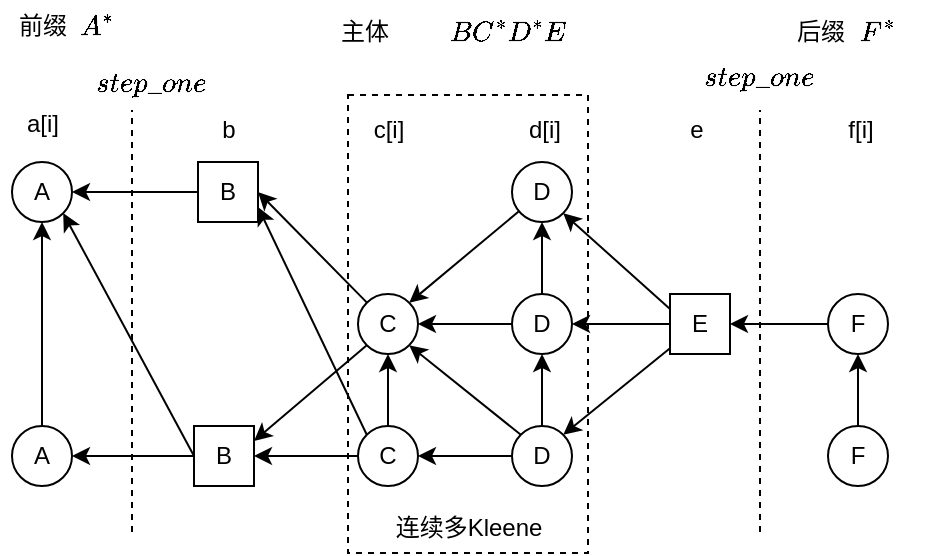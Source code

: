 <mxfile version="24.7.17">
  <diagram name="第 1 页" id="oGx5aqVjhwPbbsenspfN">
    <mxGraphModel dx="354" dy="429" grid="0" gridSize="10" guides="1" tooltips="1" connect="1" arrows="1" fold="1" page="0" pageScale="1" pageWidth="1200" pageHeight="1920" math="1" shadow="0">
      <root>
        <mxCell id="0" />
        <mxCell id="1" parent="0" />
        <mxCell id="AZcYiFU8isNGm3yY8wKM-80" value="" style="rounded=0;whiteSpace=wrap;html=1;fillColor=none;strokeColor=default;dashed=1;" vertex="1" parent="1">
          <mxGeometry x="702" y="426.5" width="120" height="229" as="geometry" />
        </mxCell>
        <mxCell id="AZcYiFU8isNGm3yY8wKM-1" value="A" style="ellipse;whiteSpace=wrap;html=1;aspect=fixed;" vertex="1" parent="1">
          <mxGeometry x="534" y="460" width="30" height="30" as="geometry" />
        </mxCell>
        <mxCell id="AZcYiFU8isNGm3yY8wKM-2" value="a[i]" style="text;html=1;align=center;verticalAlign=middle;resizable=0;points=[];autosize=1;strokeColor=none;fillColor=none;" vertex="1" parent="1">
          <mxGeometry x="532" y="428" width="34" height="26" as="geometry" />
        </mxCell>
        <mxCell id="AZcYiFU8isNGm3yY8wKM-37" style="edgeStyle=orthogonalEdgeStyle;rounded=0;orthogonalLoop=1;jettySize=auto;html=1;exitX=0.5;exitY=0;exitDx=0;exitDy=0;" edge="1" parent="1" source="AZcYiFU8isNGm3yY8wKM-4" target="AZcYiFU8isNGm3yY8wKM-1">
          <mxGeometry relative="1" as="geometry">
            <mxPoint x="549" y="556" as="targetPoint" />
          </mxGeometry>
        </mxCell>
        <mxCell id="AZcYiFU8isNGm3yY8wKM-4" value="A" style="ellipse;whiteSpace=wrap;html=1;aspect=fixed;" vertex="1" parent="1">
          <mxGeometry x="534" y="592" width="30" height="30" as="geometry" />
        </mxCell>
        <mxCell id="AZcYiFU8isNGm3yY8wKM-38" style="edgeStyle=orthogonalEdgeStyle;rounded=0;orthogonalLoop=1;jettySize=auto;html=1;" edge="1" parent="1" source="AZcYiFU8isNGm3yY8wKM-7" target="AZcYiFU8isNGm3yY8wKM-1">
          <mxGeometry relative="1" as="geometry" />
        </mxCell>
        <mxCell id="AZcYiFU8isNGm3yY8wKM-7" value="B" style="rounded=0;whiteSpace=wrap;html=1;" vertex="1" parent="1">
          <mxGeometry x="627" y="460" width="30" height="30" as="geometry" />
        </mxCell>
        <mxCell id="AZcYiFU8isNGm3yY8wKM-39" style="edgeStyle=orthogonalEdgeStyle;rounded=0;orthogonalLoop=1;jettySize=auto;html=1;" edge="1" parent="1" source="AZcYiFU8isNGm3yY8wKM-8" target="AZcYiFU8isNGm3yY8wKM-4">
          <mxGeometry relative="1" as="geometry" />
        </mxCell>
        <mxCell id="AZcYiFU8isNGm3yY8wKM-48" style="rounded=0;orthogonalLoop=1;jettySize=auto;html=1;exitX=0;exitY=0.5;exitDx=0;exitDy=0;entryX=1;entryY=1;entryDx=0;entryDy=0;" edge="1" parent="1" source="AZcYiFU8isNGm3yY8wKM-8" target="AZcYiFU8isNGm3yY8wKM-1">
          <mxGeometry relative="1" as="geometry">
            <mxPoint x="564" y="541" as="targetPoint" />
          </mxGeometry>
        </mxCell>
        <mxCell id="AZcYiFU8isNGm3yY8wKM-8" value="B" style="rounded=0;whiteSpace=wrap;html=1;" vertex="1" parent="1">
          <mxGeometry x="625" y="592" width="30" height="30" as="geometry" />
        </mxCell>
        <mxCell id="AZcYiFU8isNGm3yY8wKM-41" style="rounded=0;orthogonalLoop=1;jettySize=auto;html=1;entryX=1;entryY=0.5;entryDx=0;entryDy=0;" edge="1" parent="1" source="AZcYiFU8isNGm3yY8wKM-14" target="AZcYiFU8isNGm3yY8wKM-7">
          <mxGeometry relative="1" as="geometry">
            <mxPoint x="722" y="490" as="targetPoint" />
          </mxGeometry>
        </mxCell>
        <mxCell id="AZcYiFU8isNGm3yY8wKM-86" style="rounded=0;orthogonalLoop=1;jettySize=auto;html=1;exitX=0;exitY=1;exitDx=0;exitDy=0;entryX=1;entryY=0.25;entryDx=0;entryDy=0;" edge="1" parent="1" source="AZcYiFU8isNGm3yY8wKM-14" target="AZcYiFU8isNGm3yY8wKM-8">
          <mxGeometry relative="1" as="geometry" />
        </mxCell>
        <mxCell id="AZcYiFU8isNGm3yY8wKM-14" value="C" style="ellipse;whiteSpace=wrap;html=1;aspect=fixed;" vertex="1" parent="1">
          <mxGeometry x="707" y="526" width="30" height="30" as="geometry" />
        </mxCell>
        <mxCell id="AZcYiFU8isNGm3yY8wKM-42" style="edgeStyle=orthogonalEdgeStyle;rounded=0;orthogonalLoop=1;jettySize=auto;html=1;exitX=0.5;exitY=0;exitDx=0;exitDy=0;" edge="1" parent="1" source="AZcYiFU8isNGm3yY8wKM-15" target="AZcYiFU8isNGm3yY8wKM-14">
          <mxGeometry relative="1" as="geometry" />
        </mxCell>
        <mxCell id="AZcYiFU8isNGm3yY8wKM-56" style="edgeStyle=orthogonalEdgeStyle;rounded=0;orthogonalLoop=1;jettySize=auto;html=1;" edge="1" parent="1" source="AZcYiFU8isNGm3yY8wKM-15" target="AZcYiFU8isNGm3yY8wKM-8">
          <mxGeometry relative="1" as="geometry" />
        </mxCell>
        <mxCell id="AZcYiFU8isNGm3yY8wKM-87" style="rounded=0;orthogonalLoop=1;jettySize=auto;html=1;exitX=0;exitY=0;exitDx=0;exitDy=0;entryX=1;entryY=0.75;entryDx=0;entryDy=0;" edge="1" parent="1" source="AZcYiFU8isNGm3yY8wKM-15" target="AZcYiFU8isNGm3yY8wKM-7">
          <mxGeometry relative="1" as="geometry" />
        </mxCell>
        <mxCell id="AZcYiFU8isNGm3yY8wKM-15" value="C" style="ellipse;whiteSpace=wrap;html=1;aspect=fixed;" vertex="1" parent="1">
          <mxGeometry x="707" y="592" width="30" height="30" as="geometry" />
        </mxCell>
        <mxCell id="AZcYiFU8isNGm3yY8wKM-84" style="edgeStyle=orthogonalEdgeStyle;rounded=0;orthogonalLoop=1;jettySize=auto;html=1;" edge="1" parent="1" source="AZcYiFU8isNGm3yY8wKM-19" target="AZcYiFU8isNGm3yY8wKM-74">
          <mxGeometry relative="1" as="geometry" />
        </mxCell>
        <mxCell id="AZcYiFU8isNGm3yY8wKM-85" style="rounded=0;orthogonalLoop=1;jettySize=auto;html=1;exitX=0;exitY=0.25;exitDx=0;exitDy=0;entryX=1;entryY=1;entryDx=0;entryDy=0;" edge="1" parent="1" source="AZcYiFU8isNGm3yY8wKM-19" target="AZcYiFU8isNGm3yY8wKM-72">
          <mxGeometry relative="1" as="geometry" />
        </mxCell>
        <mxCell id="AZcYiFU8isNGm3yY8wKM-19" value="E" style="rounded=0;whiteSpace=wrap;html=1;" vertex="1" parent="1">
          <mxGeometry x="863" y="526" width="30" height="30" as="geometry" />
        </mxCell>
        <mxCell id="AZcYiFU8isNGm3yY8wKM-45" style="edgeStyle=orthogonalEdgeStyle;rounded=0;orthogonalLoop=1;jettySize=auto;html=1;exitX=0;exitY=0.5;exitDx=0;exitDy=0;" edge="1" parent="1" source="AZcYiFU8isNGm3yY8wKM-22" target="AZcYiFU8isNGm3yY8wKM-19">
          <mxGeometry relative="1" as="geometry">
            <mxPoint x="876" y="541" as="targetPoint" />
          </mxGeometry>
        </mxCell>
        <mxCell id="AZcYiFU8isNGm3yY8wKM-22" value="F" style="ellipse;whiteSpace=wrap;html=1;aspect=fixed;" vertex="1" parent="1">
          <mxGeometry x="942" y="526" width="30" height="30" as="geometry" />
        </mxCell>
        <mxCell id="AZcYiFU8isNGm3yY8wKM-46" style="edgeStyle=orthogonalEdgeStyle;rounded=0;orthogonalLoop=1;jettySize=auto;html=1;" edge="1" parent="1" source="AZcYiFU8isNGm3yY8wKM-24" target="AZcYiFU8isNGm3yY8wKM-22">
          <mxGeometry relative="1" as="geometry" />
        </mxCell>
        <mxCell id="AZcYiFU8isNGm3yY8wKM-24" value="F" style="ellipse;whiteSpace=wrap;html=1;aspect=fixed;" vertex="1" parent="1">
          <mxGeometry x="942" y="592" width="30" height="30" as="geometry" />
        </mxCell>
        <mxCell id="AZcYiFU8isNGm3yY8wKM-44" style="rounded=0;orthogonalLoop=1;jettySize=auto;html=1;entryX=1;entryY=0;entryDx=0;entryDy=0;" edge="1" parent="1" source="AZcYiFU8isNGm3yY8wKM-19" target="AZcYiFU8isNGm3yY8wKM-76">
          <mxGeometry relative="1" as="geometry" />
        </mxCell>
        <mxCell id="AZcYiFU8isNGm3yY8wKM-58" value="b" style="text;html=1;align=center;verticalAlign=middle;resizable=0;points=[];autosize=1;strokeColor=none;fillColor=none;" vertex="1" parent="1">
          <mxGeometry x="629.5" y="431" width="25" height="26" as="geometry" />
        </mxCell>
        <mxCell id="AZcYiFU8isNGm3yY8wKM-60" value="c[i]" style="text;html=1;align=center;verticalAlign=middle;resizable=0;points=[];autosize=1;strokeColor=none;fillColor=none;" vertex="1" parent="1">
          <mxGeometry x="705.5" y="431" width="33" height="26" as="geometry" />
        </mxCell>
        <mxCell id="AZcYiFU8isNGm3yY8wKM-61" value="d[i]" style="text;html=1;align=center;verticalAlign=middle;resizable=0;points=[];autosize=1;strokeColor=none;fillColor=none;" vertex="1" parent="1">
          <mxGeometry x="782.5" y="431" width="34" height="26" as="geometry" />
        </mxCell>
        <mxCell id="AZcYiFU8isNGm3yY8wKM-62" value="f[i]" style="text;html=1;align=center;verticalAlign=middle;resizable=0;points=[];autosize=1;strokeColor=none;fillColor=none;" vertex="1" parent="1">
          <mxGeometry x="942.5" y="431" width="31" height="26" as="geometry" />
        </mxCell>
        <mxCell id="AZcYiFU8isNGm3yY8wKM-64" value="" style="endArrow=none;dashed=1;html=1;rounded=0;" edge="1" parent="1">
          <mxGeometry width="50" height="50" relative="1" as="geometry">
            <mxPoint x="594" y="645" as="sourcePoint" />
            <mxPoint x="594" y="434" as="targetPoint" />
          </mxGeometry>
        </mxCell>
        <mxCell id="AZcYiFU8isNGm3yY8wKM-65" value="" style="endArrow=none;dashed=1;html=1;rounded=0;" edge="1" parent="1">
          <mxGeometry width="50" height="50" relative="1" as="geometry">
            <mxPoint x="908" y="645" as="sourcePoint" />
            <mxPoint x="908" y="434" as="targetPoint" />
          </mxGeometry>
        </mxCell>
        <mxCell id="AZcYiFU8isNGm3yY8wKM-67" value="$$step\_one$$" style="text;html=1;align=center;verticalAlign=middle;resizable=0;points=[];autosize=1;strokeColor=none;fillColor=none;" vertex="1" parent="1">
          <mxGeometry x="554" y="408" width="97" height="26" as="geometry" />
        </mxCell>
        <mxCell id="AZcYiFU8isNGm3yY8wKM-68" value="$$step\_one$$" style="text;html=1;align=center;verticalAlign=middle;resizable=0;points=[];autosize=1;strokeColor=none;fillColor=none;" vertex="1" parent="1">
          <mxGeometry x="858" y="405" width="97" height="26" as="geometry" />
        </mxCell>
        <mxCell id="AZcYiFU8isNGm3yY8wKM-69" value="前缀" style="text;html=1;align=center;verticalAlign=middle;resizable=0;points=[];autosize=1;strokeColor=none;fillColor=none;" vertex="1" parent="1">
          <mxGeometry x="528" y="379" width="42" height="26" as="geometry" />
        </mxCell>
        <mxCell id="AZcYiFU8isNGm3yY8wKM-70" value="主体" style="text;html=1;align=center;verticalAlign=middle;resizable=0;points=[];autosize=1;strokeColor=none;fillColor=none;" vertex="1" parent="1">
          <mxGeometry x="689" y="382" width="42" height="26" as="geometry" />
        </mxCell>
        <mxCell id="AZcYiFU8isNGm3yY8wKM-71" value="后缀" style="text;html=1;align=center;verticalAlign=middle;resizable=0;points=[];autosize=1;strokeColor=none;fillColor=none;" vertex="1" parent="1">
          <mxGeometry x="917" y="382" width="42" height="26" as="geometry" />
        </mxCell>
        <mxCell id="AZcYiFU8isNGm3yY8wKM-77" style="rounded=0;orthogonalLoop=1;jettySize=auto;html=1;entryX=1;entryY=0;entryDx=0;entryDy=0;" edge="1" parent="1" source="AZcYiFU8isNGm3yY8wKM-72" target="AZcYiFU8isNGm3yY8wKM-14">
          <mxGeometry relative="1" as="geometry" />
        </mxCell>
        <mxCell id="AZcYiFU8isNGm3yY8wKM-72" value="D" style="ellipse;whiteSpace=wrap;html=1;aspect=fixed;" vertex="1" parent="1">
          <mxGeometry x="784" y="460" width="30" height="30" as="geometry" />
        </mxCell>
        <mxCell id="AZcYiFU8isNGm3yY8wKM-73" style="edgeStyle=orthogonalEdgeStyle;rounded=0;orthogonalLoop=1;jettySize=auto;html=1;" edge="1" parent="1" source="AZcYiFU8isNGm3yY8wKM-74" target="AZcYiFU8isNGm3yY8wKM-72">
          <mxGeometry relative="1" as="geometry" />
        </mxCell>
        <mxCell id="AZcYiFU8isNGm3yY8wKM-82" style="edgeStyle=orthogonalEdgeStyle;rounded=0;orthogonalLoop=1;jettySize=auto;html=1;" edge="1" parent="1" source="AZcYiFU8isNGm3yY8wKM-74" target="AZcYiFU8isNGm3yY8wKM-14">
          <mxGeometry relative="1" as="geometry" />
        </mxCell>
        <mxCell id="AZcYiFU8isNGm3yY8wKM-74" value="D" style="ellipse;whiteSpace=wrap;html=1;aspect=fixed;" vertex="1" parent="1">
          <mxGeometry x="784" y="526" width="30" height="30" as="geometry" />
        </mxCell>
        <mxCell id="AZcYiFU8isNGm3yY8wKM-75" style="edgeStyle=orthogonalEdgeStyle;rounded=0;orthogonalLoop=1;jettySize=auto;html=1;exitX=0.5;exitY=0;exitDx=0;exitDy=0;" edge="1" parent="1" source="AZcYiFU8isNGm3yY8wKM-76" target="AZcYiFU8isNGm3yY8wKM-74">
          <mxGeometry relative="1" as="geometry" />
        </mxCell>
        <mxCell id="AZcYiFU8isNGm3yY8wKM-78" style="edgeStyle=orthogonalEdgeStyle;rounded=0;orthogonalLoop=1;jettySize=auto;html=1;" edge="1" parent="1" source="AZcYiFU8isNGm3yY8wKM-76" target="AZcYiFU8isNGm3yY8wKM-15">
          <mxGeometry relative="1" as="geometry" />
        </mxCell>
        <mxCell id="AZcYiFU8isNGm3yY8wKM-83" style="rounded=0;orthogonalLoop=1;jettySize=auto;html=1;exitX=0;exitY=0;exitDx=0;exitDy=0;entryX=1;entryY=1;entryDx=0;entryDy=0;" edge="1" parent="1" source="AZcYiFU8isNGm3yY8wKM-76" target="AZcYiFU8isNGm3yY8wKM-14">
          <mxGeometry relative="1" as="geometry" />
        </mxCell>
        <mxCell id="AZcYiFU8isNGm3yY8wKM-76" value="D" style="ellipse;whiteSpace=wrap;html=1;aspect=fixed;" vertex="1" parent="1">
          <mxGeometry x="784" y="592" width="30" height="30" as="geometry" />
        </mxCell>
        <mxCell id="AZcYiFU8isNGm3yY8wKM-79" value="e" style="text;html=1;align=center;verticalAlign=middle;resizable=0;points=[];autosize=1;strokeColor=none;fillColor=none;" vertex="1" parent="1">
          <mxGeometry x="863" y="431" width="25" height="26" as="geometry" />
        </mxCell>
        <mxCell id="AZcYiFU8isNGm3yY8wKM-81" value="连续多Kleene" style="text;html=1;align=center;verticalAlign=middle;resizable=0;points=[];autosize=1;strokeColor=none;fillColor=none;" vertex="1" parent="1">
          <mxGeometry x="716.5" y="629.5" width="91" height="26" as="geometry" />
        </mxCell>
        <mxCell id="AZcYiFU8isNGm3yY8wKM-88" value="$$A^*$$" style="text;html=1;align=center;verticalAlign=middle;resizable=0;points=[];autosize=1;strokeColor=none;fillColor=none;" vertex="1" parent="1">
          <mxGeometry x="544" y="379" width="63" height="26" as="geometry" />
        </mxCell>
        <mxCell id="AZcYiFU8isNGm3yY8wKM-89" value="$$BC^*D^*E$$" style="text;html=1;align=center;verticalAlign=middle;resizable=0;points=[];autosize=1;strokeColor=none;fillColor=none;" vertex="1" parent="1">
          <mxGeometry x="731" y="382" width="99" height="26" as="geometry" />
        </mxCell>
        <mxCell id="AZcYiFU8isNGm3yY8wKM-90" value="$$F^*$$" style="text;html=1;align=center;verticalAlign=middle;resizable=0;points=[];autosize=1;strokeColor=none;fillColor=none;" vertex="1" parent="1">
          <mxGeometry x="935" y="382" width="62" height="26" as="geometry" />
        </mxCell>
      </root>
    </mxGraphModel>
  </diagram>
</mxfile>
